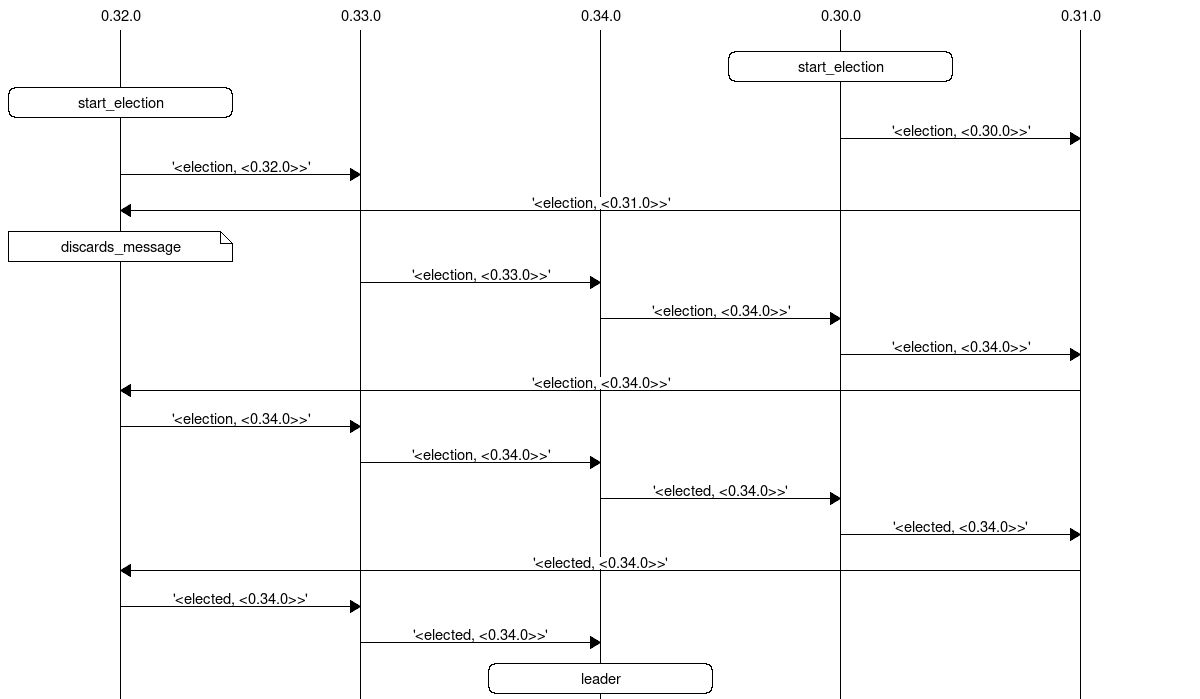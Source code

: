 msc {
 hscale=2;
"0.32.0", "0.33.0", "0.34.0", "0.30.0", "0.31.0";|||;
"0.30.0" rbox "0.30.0" [label="start_election"];
"0.32.0" rbox "0.32.0" [label="start_election"];
"0.30.0" => "0.31.0" [label="'<election, <0.30.0>>'"];
"0.32.0" => "0.33.0" [label="'<election, <0.32.0>>'"];
"0.31.0" => "0.32.0" [label="'<election, <0.31.0>>'"];
"0.32.0" note "0.32.0" [label="discards_message"];
"0.33.0" => "0.34.0" [label="'<election, <0.33.0>>'"];
"0.34.0" => "0.30.0" [label="'<election, <0.34.0>>'"];
"0.30.0" => "0.31.0" [label="'<election, <0.34.0>>'"];
"0.31.0" => "0.32.0" [label="'<election, <0.34.0>>'"];
"0.32.0" => "0.33.0" [label="'<election, <0.34.0>>'"];
"0.33.0" => "0.34.0" [label="'<election, <0.34.0>>'"];
"0.34.0" => "0.30.0" [label="'<elected, <0.34.0>>'"];
"0.30.0" => "0.31.0" [label="'<elected, <0.34.0>>'"];
"0.31.0" => "0.32.0" [label="'<elected, <0.34.0>>'"];
"0.32.0" => "0.33.0" [label="'<elected, <0.34.0>>'"];
"0.33.0" => "0.34.0" [label="'<elected, <0.34.0>>'"];
"0.34.0" rbox "0.34.0" [label="leader"];
}
